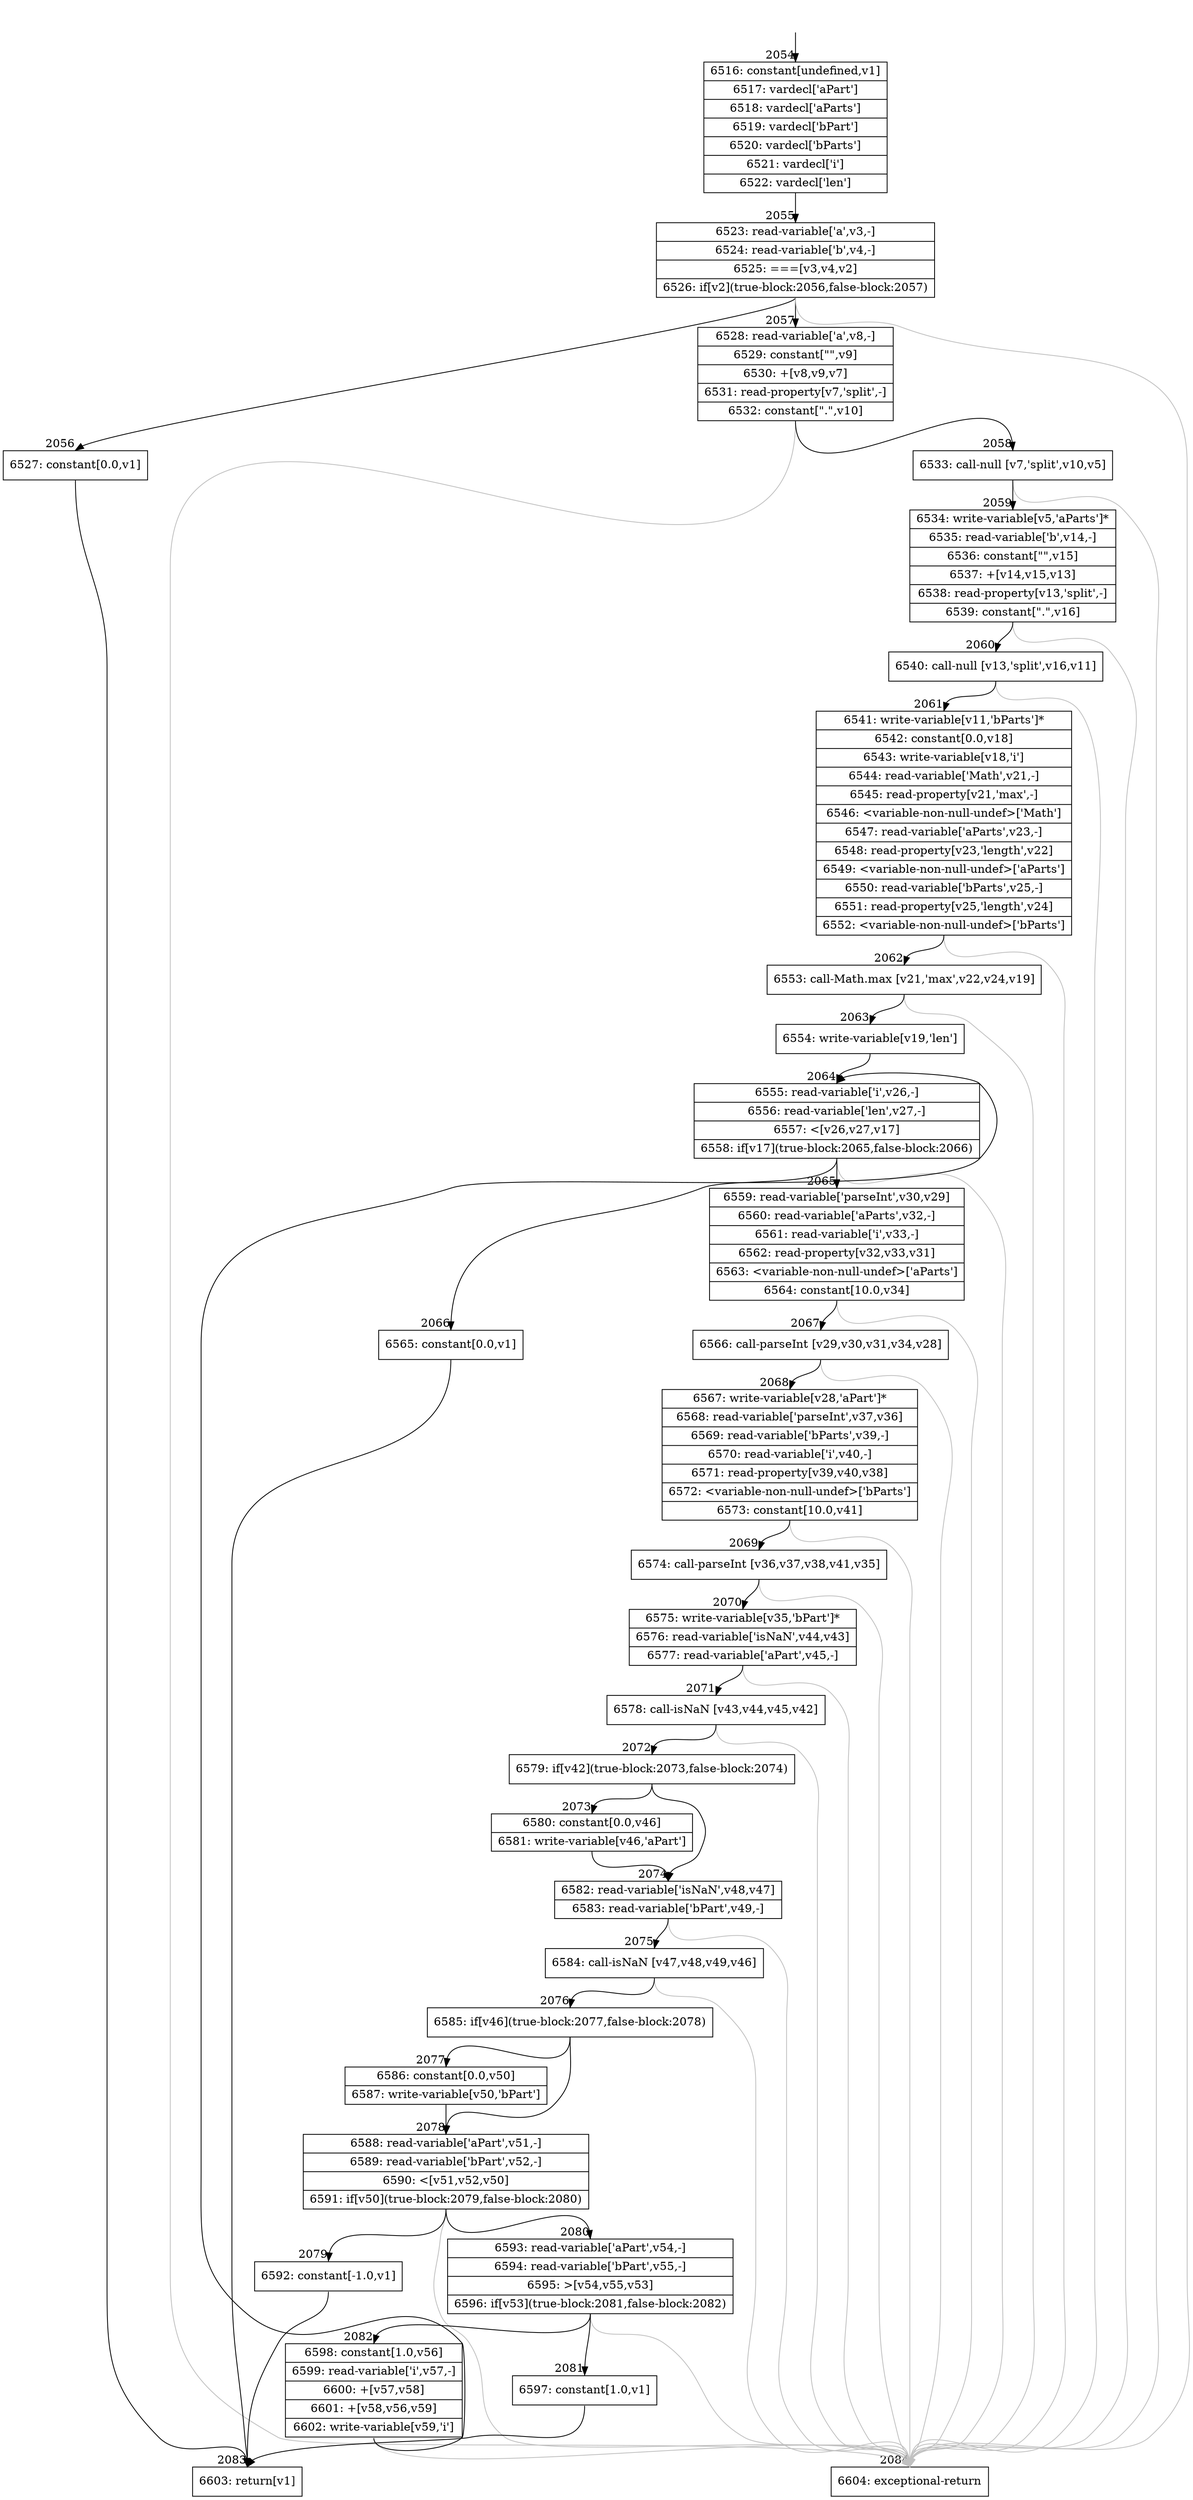digraph {
rankdir="TD"
BB_entry108[shape=none,label=""];
BB_entry108 -> BB2054 [tailport=s, headport=n, headlabel="    2054"]
BB2054 [shape=record label="{6516: constant[undefined,v1]|6517: vardecl['aPart']|6518: vardecl['aParts']|6519: vardecl['bPart']|6520: vardecl['bParts']|6521: vardecl['i']|6522: vardecl['len']}" ] 
BB2054 -> BB2055 [tailport=s, headport=n, headlabel="      2055"]
BB2055 [shape=record label="{6523: read-variable['a',v3,-]|6524: read-variable['b',v4,-]|6525: ===[v3,v4,v2]|6526: if[v2](true-block:2056,false-block:2057)}" ] 
BB2055 -> BB2056 [tailport=s, headport=n, headlabel="      2056"]
BB2055 -> BB2057 [tailport=s, headport=n, headlabel="      2057"]
BB2055 -> BB2084 [tailport=s, headport=n, color=gray, headlabel="      2084"]
BB2056 [shape=record label="{6527: constant[0.0,v1]}" ] 
BB2056 -> BB2083 [tailport=s, headport=n, headlabel="      2083"]
BB2057 [shape=record label="{6528: read-variable['a',v8,-]|6529: constant[\"\",v9]|6530: +[v8,v9,v7]|6531: read-property[v7,'split',-]|6532: constant[\".\",v10]}" ] 
BB2057 -> BB2058 [tailport=s, headport=n, headlabel="      2058"]
BB2057 -> BB2084 [tailport=s, headport=n, color=gray]
BB2058 [shape=record label="{6533: call-null [v7,'split',v10,v5]}" ] 
BB2058 -> BB2059 [tailport=s, headport=n, headlabel="      2059"]
BB2058 -> BB2084 [tailport=s, headport=n, color=gray]
BB2059 [shape=record label="{6534: write-variable[v5,'aParts']*|6535: read-variable['b',v14,-]|6536: constant[\"\",v15]|6537: +[v14,v15,v13]|6538: read-property[v13,'split',-]|6539: constant[\".\",v16]}" ] 
BB2059 -> BB2060 [tailport=s, headport=n, headlabel="      2060"]
BB2059 -> BB2084 [tailport=s, headport=n, color=gray]
BB2060 [shape=record label="{6540: call-null [v13,'split',v16,v11]}" ] 
BB2060 -> BB2061 [tailport=s, headport=n, headlabel="      2061"]
BB2060 -> BB2084 [tailport=s, headport=n, color=gray]
BB2061 [shape=record label="{6541: write-variable[v11,'bParts']*|6542: constant[0.0,v18]|6543: write-variable[v18,'i']|6544: read-variable['Math',v21,-]|6545: read-property[v21,'max',-]|6546: \<variable-non-null-undef\>['Math']|6547: read-variable['aParts',v23,-]|6548: read-property[v23,'length',v22]|6549: \<variable-non-null-undef\>['aParts']|6550: read-variable['bParts',v25,-]|6551: read-property[v25,'length',v24]|6552: \<variable-non-null-undef\>['bParts']}" ] 
BB2061 -> BB2062 [tailport=s, headport=n, headlabel="      2062"]
BB2061 -> BB2084 [tailport=s, headport=n, color=gray]
BB2062 [shape=record label="{6553: call-Math.max [v21,'max',v22,v24,v19]}" ] 
BB2062 -> BB2063 [tailport=s, headport=n, headlabel="      2063"]
BB2062 -> BB2084 [tailport=s, headport=n, color=gray]
BB2063 [shape=record label="{6554: write-variable[v19,'len']}" ] 
BB2063 -> BB2064 [tailport=s, headport=n, headlabel="      2064"]
BB2064 [shape=record label="{6555: read-variable['i',v26,-]|6556: read-variable['len',v27,-]|6557: \<[v26,v27,v17]|6558: if[v17](true-block:2065,false-block:2066)}" ] 
BB2064 -> BB2065 [tailport=s, headport=n, headlabel="      2065"]
BB2064 -> BB2066 [tailport=s, headport=n, headlabel="      2066"]
BB2064 -> BB2084 [tailport=s, headport=n, color=gray]
BB2065 [shape=record label="{6559: read-variable['parseInt',v30,v29]|6560: read-variable['aParts',v32,-]|6561: read-variable['i',v33,-]|6562: read-property[v32,v33,v31]|6563: \<variable-non-null-undef\>['aParts']|6564: constant[10.0,v34]}" ] 
BB2065 -> BB2067 [tailport=s, headport=n, headlabel="      2067"]
BB2065 -> BB2084 [tailport=s, headport=n, color=gray]
BB2066 [shape=record label="{6565: constant[0.0,v1]}" ] 
BB2066 -> BB2083 [tailport=s, headport=n]
BB2067 [shape=record label="{6566: call-parseInt [v29,v30,v31,v34,v28]}" ] 
BB2067 -> BB2068 [tailport=s, headport=n, headlabel="      2068"]
BB2067 -> BB2084 [tailport=s, headport=n, color=gray]
BB2068 [shape=record label="{6567: write-variable[v28,'aPart']*|6568: read-variable['parseInt',v37,v36]|6569: read-variable['bParts',v39,-]|6570: read-variable['i',v40,-]|6571: read-property[v39,v40,v38]|6572: \<variable-non-null-undef\>['bParts']|6573: constant[10.0,v41]}" ] 
BB2068 -> BB2069 [tailport=s, headport=n, headlabel="      2069"]
BB2068 -> BB2084 [tailport=s, headport=n, color=gray]
BB2069 [shape=record label="{6574: call-parseInt [v36,v37,v38,v41,v35]}" ] 
BB2069 -> BB2070 [tailport=s, headport=n, headlabel="      2070"]
BB2069 -> BB2084 [tailport=s, headport=n, color=gray]
BB2070 [shape=record label="{6575: write-variable[v35,'bPart']*|6576: read-variable['isNaN',v44,v43]|6577: read-variable['aPart',v45,-]}" ] 
BB2070 -> BB2071 [tailport=s, headport=n, headlabel="      2071"]
BB2070 -> BB2084 [tailport=s, headport=n, color=gray]
BB2071 [shape=record label="{6578: call-isNaN [v43,v44,v45,v42]}" ] 
BB2071 -> BB2072 [tailport=s, headport=n, headlabel="      2072"]
BB2071 -> BB2084 [tailport=s, headport=n, color=gray]
BB2072 [shape=record label="{6579: if[v42](true-block:2073,false-block:2074)}" ] 
BB2072 -> BB2074 [tailport=s, headport=n, headlabel="      2074"]
BB2072 -> BB2073 [tailport=s, headport=n, headlabel="      2073"]
BB2073 [shape=record label="{6580: constant[0.0,v46]|6581: write-variable[v46,'aPart']}" ] 
BB2073 -> BB2074 [tailport=s, headport=n]
BB2074 [shape=record label="{6582: read-variable['isNaN',v48,v47]|6583: read-variable['bPart',v49,-]}" ] 
BB2074 -> BB2075 [tailport=s, headport=n, headlabel="      2075"]
BB2074 -> BB2084 [tailport=s, headport=n, color=gray]
BB2075 [shape=record label="{6584: call-isNaN [v47,v48,v49,v46]}" ] 
BB2075 -> BB2076 [tailport=s, headport=n, headlabel="      2076"]
BB2075 -> BB2084 [tailport=s, headport=n, color=gray]
BB2076 [shape=record label="{6585: if[v46](true-block:2077,false-block:2078)}" ] 
BB2076 -> BB2078 [tailport=s, headport=n, headlabel="      2078"]
BB2076 -> BB2077 [tailport=s, headport=n, headlabel="      2077"]
BB2077 [shape=record label="{6586: constant[0.0,v50]|6587: write-variable[v50,'bPart']}" ] 
BB2077 -> BB2078 [tailport=s, headport=n]
BB2078 [shape=record label="{6588: read-variable['aPart',v51,-]|6589: read-variable['bPart',v52,-]|6590: \<[v51,v52,v50]|6591: if[v50](true-block:2079,false-block:2080)}" ] 
BB2078 -> BB2079 [tailport=s, headport=n, headlabel="      2079"]
BB2078 -> BB2080 [tailport=s, headport=n, headlabel="      2080"]
BB2078 -> BB2084 [tailport=s, headport=n, color=gray]
BB2079 [shape=record label="{6592: constant[-1.0,v1]}" ] 
BB2079 -> BB2083 [tailport=s, headport=n]
BB2080 [shape=record label="{6593: read-variable['aPart',v54,-]|6594: read-variable['bPart',v55,-]|6595: \>[v54,v55,v53]|6596: if[v53](true-block:2081,false-block:2082)}" ] 
BB2080 -> BB2081 [tailport=s, headport=n, headlabel="      2081"]
BB2080 -> BB2082 [tailport=s, headport=n, headlabel="      2082"]
BB2080 -> BB2084 [tailport=s, headport=n, color=gray]
BB2081 [shape=record label="{6597: constant[1.0,v1]}" ] 
BB2081 -> BB2083 [tailport=s, headport=n]
BB2082 [shape=record label="{6598: constant[1.0,v56]|6599: read-variable['i',v57,-]|6600: +[v57,v58]|6601: +[v58,v56,v59]|6602: write-variable[v59,'i']}" ] 
BB2082 -> BB2064 [tailport=s, headport=n]
BB2082 -> BB2084 [tailport=s, headport=n, color=gray]
BB2083 [shape=record label="{6603: return[v1]}" ] 
BB2084 [shape=record label="{6604: exceptional-return}" ] 
//#$~ 3504
}
